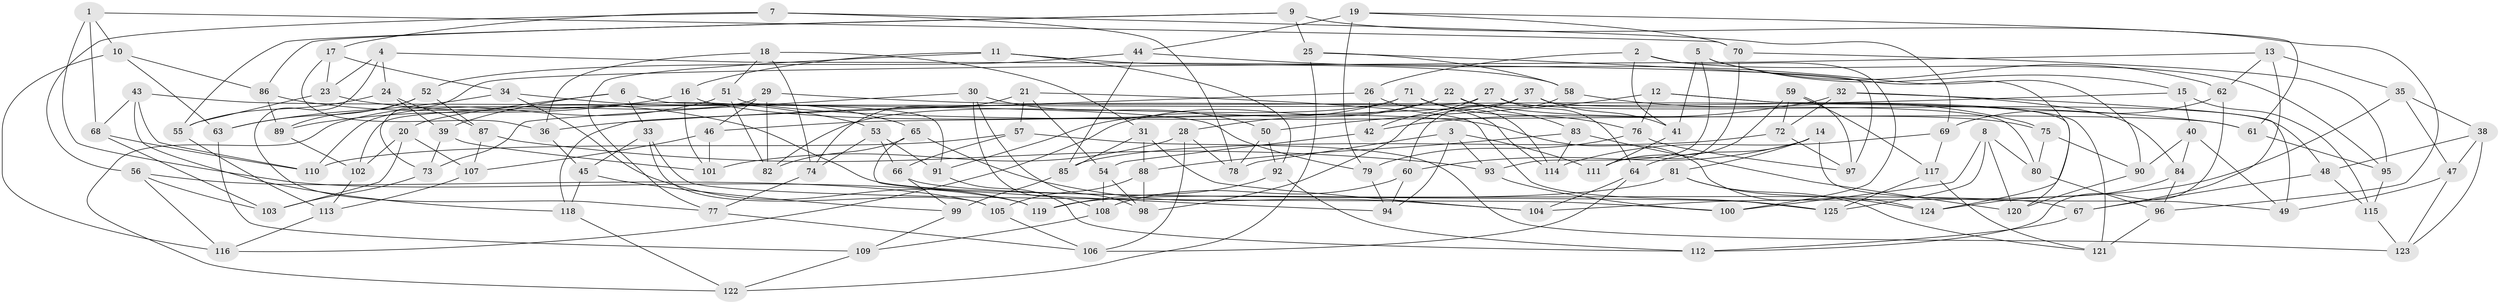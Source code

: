 // Generated by graph-tools (version 1.1) at 2025/26/03/09/25 03:26:54]
// undirected, 125 vertices, 250 edges
graph export_dot {
graph [start="1"]
  node [color=gray90,style=filled];
  1;
  2;
  3;
  4;
  5;
  6;
  7;
  8;
  9;
  10;
  11;
  12;
  13;
  14;
  15;
  16;
  17;
  18;
  19;
  20;
  21;
  22;
  23;
  24;
  25;
  26;
  27;
  28;
  29;
  30;
  31;
  32;
  33;
  34;
  35;
  36;
  37;
  38;
  39;
  40;
  41;
  42;
  43;
  44;
  45;
  46;
  47;
  48;
  49;
  50;
  51;
  52;
  53;
  54;
  55;
  56;
  57;
  58;
  59;
  60;
  61;
  62;
  63;
  64;
  65;
  66;
  67;
  68;
  69;
  70;
  71;
  72;
  73;
  74;
  75;
  76;
  77;
  78;
  79;
  80;
  81;
  82;
  83;
  84;
  85;
  86;
  87;
  88;
  89;
  90;
  91;
  92;
  93;
  94;
  95;
  96;
  97;
  98;
  99;
  100;
  101;
  102;
  103;
  104;
  105;
  106;
  107;
  108;
  109;
  110;
  111;
  112;
  113;
  114;
  115;
  116;
  117;
  118;
  119;
  120;
  121;
  122;
  123;
  124;
  125;
  1 -- 68;
  1 -- 119;
  1 -- 10;
  1 -- 70;
  2 -- 26;
  2 -- 100;
  2 -- 95;
  2 -- 41;
  3 -- 111;
  3 -- 78;
  3 -- 94;
  3 -- 93;
  4 -- 77;
  4 -- 97;
  4 -- 23;
  4 -- 24;
  5 -- 93;
  5 -- 41;
  5 -- 15;
  5 -- 62;
  6 -- 39;
  6 -- 91;
  6 -- 33;
  6 -- 20;
  7 -- 69;
  7 -- 56;
  7 -- 78;
  7 -- 17;
  8 -- 125;
  8 -- 80;
  8 -- 120;
  8 -- 100;
  9 -- 55;
  9 -- 86;
  9 -- 25;
  9 -- 96;
  10 -- 63;
  10 -- 116;
  10 -- 86;
  11 -- 58;
  11 -- 92;
  11 -- 77;
  11 -- 16;
  12 -- 121;
  12 -- 120;
  12 -- 76;
  12 -- 50;
  13 -- 73;
  13 -- 35;
  13 -- 62;
  13 -- 67;
  14 -- 60;
  14 -- 64;
  14 -- 49;
  14 -- 81;
  15 -- 36;
  15 -- 115;
  15 -- 40;
  16 -- 101;
  16 -- 89;
  16 -- 124;
  17 -- 34;
  17 -- 23;
  17 -- 36;
  18 -- 36;
  18 -- 51;
  18 -- 31;
  18 -- 74;
  19 -- 44;
  19 -- 79;
  19 -- 70;
  19 -- 61;
  20 -- 102;
  20 -- 107;
  20 -- 103;
  21 -- 57;
  21 -- 74;
  21 -- 54;
  21 -- 125;
  22 -- 116;
  22 -- 75;
  22 -- 28;
  22 -- 83;
  23 -- 55;
  23 -- 53;
  24 -- 55;
  24 -- 87;
  24 -- 39;
  25 -- 122;
  25 -- 124;
  25 -- 58;
  26 -- 42;
  26 -- 114;
  26 -- 118;
  27 -- 48;
  27 -- 42;
  27 -- 102;
  27 -- 64;
  28 -- 106;
  28 -- 101;
  28 -- 78;
  29 -- 46;
  29 -- 61;
  29 -- 82;
  29 -- 110;
  30 -- 98;
  30 -- 108;
  30 -- 73;
  30 -- 50;
  31 -- 88;
  31 -- 85;
  31 -- 104;
  32 -- 42;
  32 -- 49;
  32 -- 84;
  32 -- 72;
  33 -- 100;
  33 -- 45;
  33 -- 105;
  34 -- 63;
  34 -- 119;
  34 -- 65;
  35 -- 47;
  35 -- 38;
  35 -- 104;
  36 -- 45;
  37 -- 46;
  37 -- 41;
  37 -- 80;
  37 -- 98;
  38 -- 48;
  38 -- 123;
  38 -- 47;
  39 -- 73;
  39 -- 101;
  40 -- 84;
  40 -- 49;
  40 -- 90;
  41 -- 111;
  42 -- 54;
  43 -- 79;
  43 -- 118;
  43 -- 110;
  43 -- 68;
  44 -- 85;
  44 -- 90;
  44 -- 52;
  45 -- 99;
  45 -- 118;
  46 -- 107;
  46 -- 101;
  47 -- 123;
  47 -- 49;
  48 -- 115;
  48 -- 67;
  50 -- 92;
  50 -- 78;
  51 -- 82;
  51 -- 122;
  51 -- 61;
  52 -- 63;
  52 -- 87;
  52 -- 89;
  53 -- 66;
  53 -- 91;
  53 -- 74;
  54 -- 108;
  54 -- 98;
  55 -- 113;
  56 -- 116;
  56 -- 105;
  56 -- 103;
  57 -- 110;
  57 -- 66;
  57 -- 123;
  58 -- 60;
  58 -- 75;
  59 -- 111;
  59 -- 72;
  59 -- 97;
  59 -- 117;
  60 -- 94;
  60 -- 108;
  61 -- 95;
  62 -- 112;
  62 -- 69;
  63 -- 109;
  64 -- 106;
  64 -- 104;
  65 -- 82;
  65 -- 104;
  65 -- 94;
  66 -- 99;
  66 -- 67;
  67 -- 112;
  68 -- 110;
  68 -- 103;
  69 -- 117;
  69 -- 114;
  70 -- 95;
  70 -- 111;
  71 -- 82;
  71 -- 114;
  71 -- 76;
  71 -- 91;
  72 -- 97;
  72 -- 85;
  73 -- 103;
  74 -- 77;
  75 -- 90;
  75 -- 80;
  76 -- 97;
  76 -- 79;
  77 -- 106;
  79 -- 94;
  80 -- 96;
  81 -- 121;
  81 -- 124;
  81 -- 119;
  83 -- 114;
  83 -- 120;
  83 -- 88;
  84 -- 96;
  84 -- 124;
  85 -- 99;
  86 -- 89;
  86 -- 125;
  87 -- 93;
  87 -- 107;
  88 -- 105;
  88 -- 98;
  89 -- 102;
  90 -- 120;
  91 -- 112;
  92 -- 119;
  92 -- 112;
  93 -- 100;
  95 -- 115;
  96 -- 121;
  99 -- 109;
  102 -- 113;
  105 -- 106;
  107 -- 113;
  108 -- 109;
  109 -- 122;
  113 -- 116;
  115 -- 123;
  117 -- 125;
  117 -- 121;
  118 -- 122;
}
